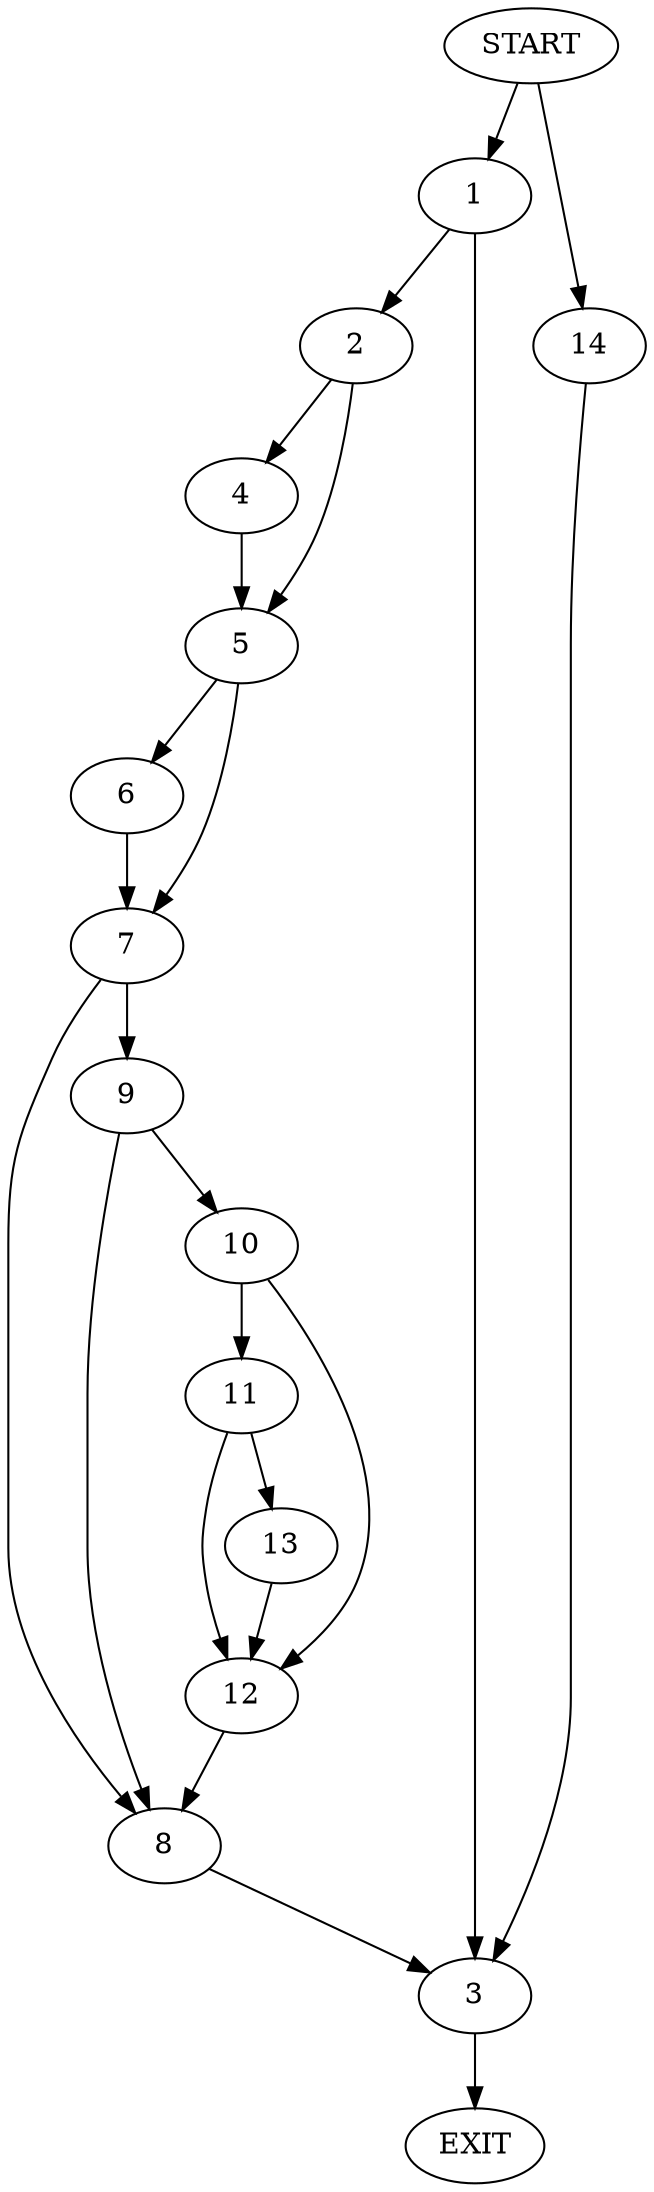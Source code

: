 digraph {
0 [label="START"]
15 [label="EXIT"]
0 -> 1
1 -> 2
1 -> 3
2 -> 4
2 -> 5
3 -> 15
4 -> 5
5 -> 6
5 -> 7
7 -> 8
7 -> 9
6 -> 7
9 -> 10
9 -> 8
8 -> 3
10 -> 11
10 -> 12
12 -> 8
11 -> 13
11 -> 12
13 -> 12
0 -> 14
14 -> 3
}
